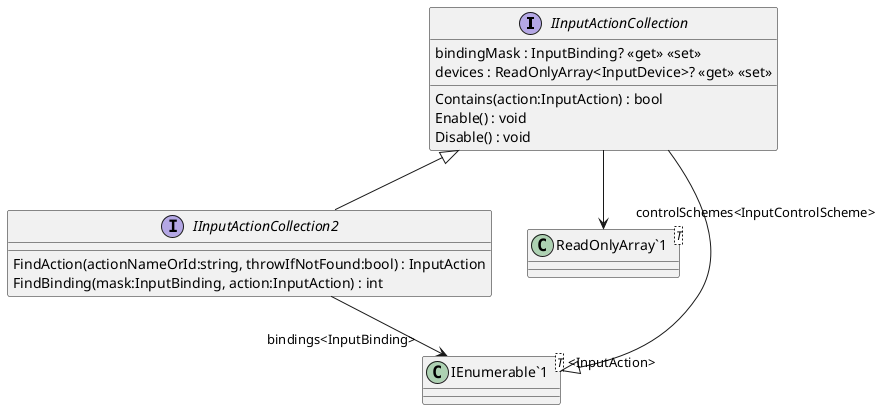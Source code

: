 @startuml
interface IInputActionCollection {
    bindingMask : InputBinding? <<get>> <<set>>
    devices : ReadOnlyArray<InputDevice>? <<get>> <<set>>
    Contains(action:InputAction) : bool
    Enable() : void
    Disable() : void
}
interface IInputActionCollection2 {
    FindAction(actionNameOrId:string, throwIfNotFound:bool) : InputAction
    FindBinding(mask:InputBinding, action:InputAction) : int
}
class "IEnumerable`1"<T> {
}
class "ReadOnlyArray`1"<T> {
}
"IEnumerable`1" "<InputAction>" <|-- IInputActionCollection
IInputActionCollection --> "controlSchemes<InputControlScheme>" "ReadOnlyArray`1"
IInputActionCollection <|-- IInputActionCollection2
IInputActionCollection2 --> "bindings<InputBinding>" "IEnumerable`1"
@enduml
